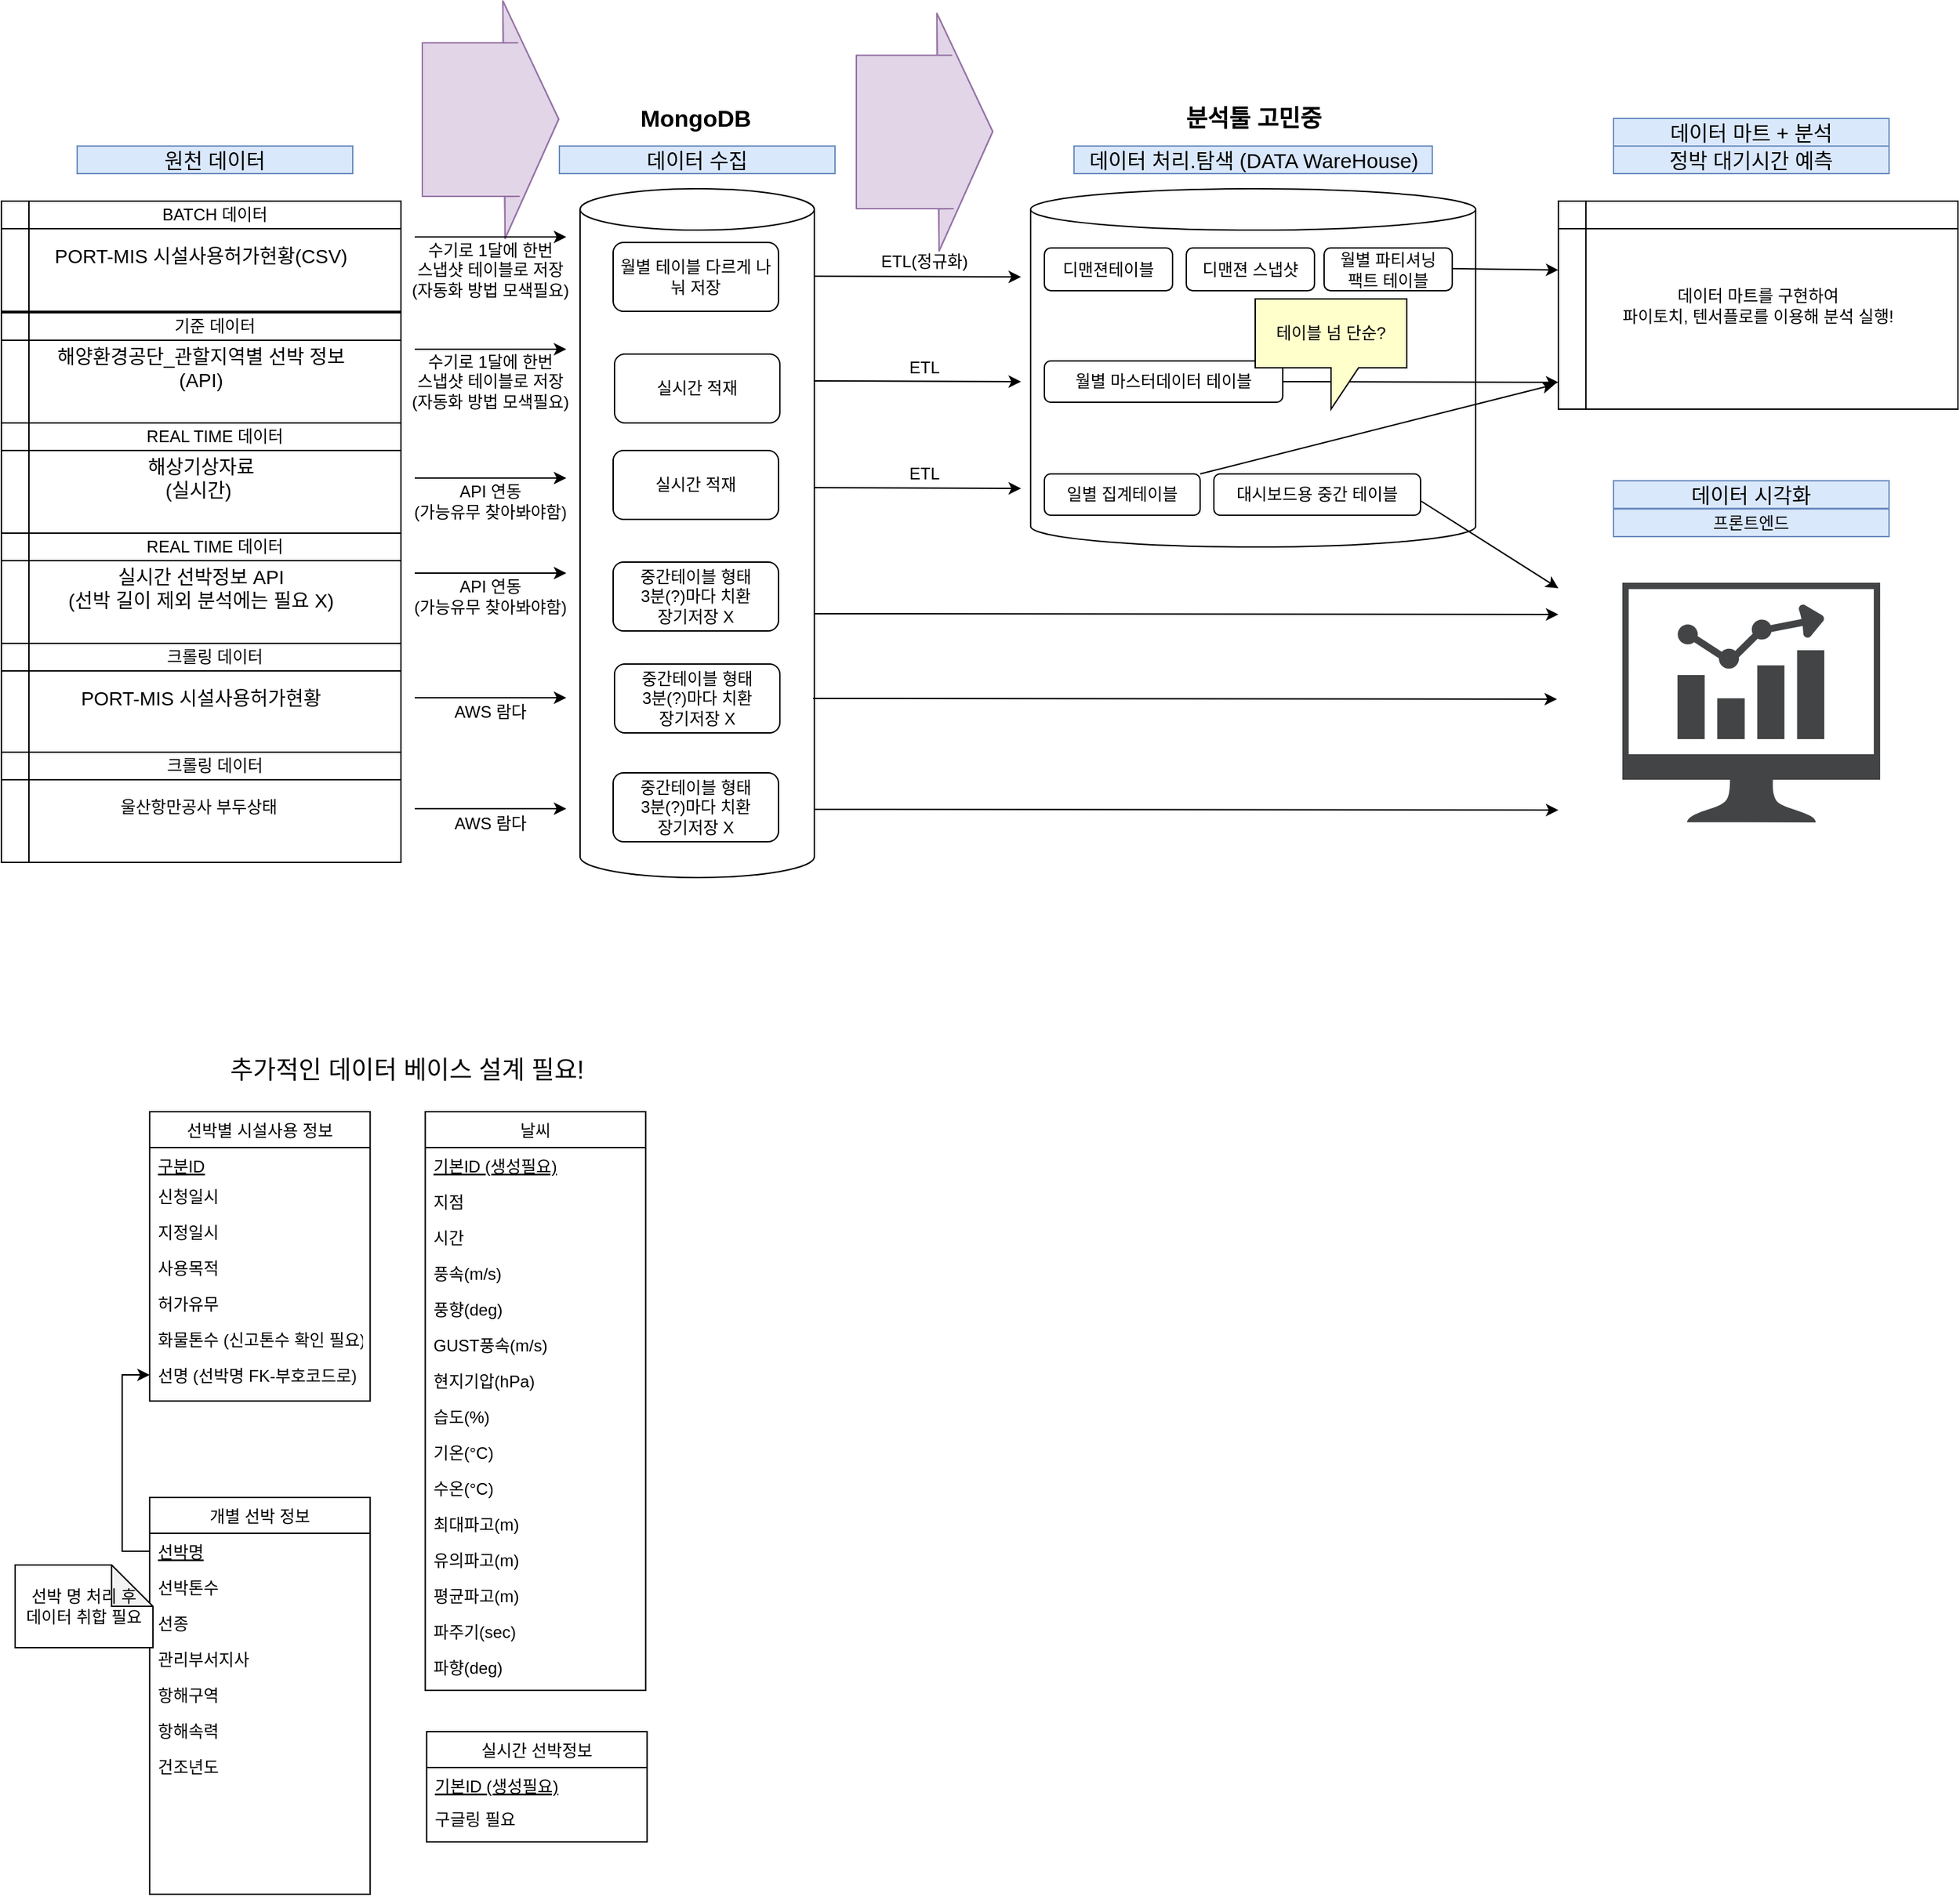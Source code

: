 <mxfile version="14.8.0" type="github">
  <diagram id="C5RBs43oDa-KdzZeNtuy" name="Page-1">
    <mxGraphModel dx="4478" dy="1557" grid="1" gridSize="10" guides="1" tooltips="1" connect="1" arrows="1" fold="1" page="1" pageScale="1" pageWidth="827" pageHeight="1169" math="0" shadow="0">
      <root>
        <mxCell id="WIyWlLk6GJQsqaUBKTNV-0" />
        <mxCell id="WIyWlLk6GJQsqaUBKTNV-1" parent="WIyWlLk6GJQsqaUBKTNV-0" />
        <mxCell id="t_2mB7By7xsIYqREFPDv-0" value="선박별 시설사용 정보" style="swimlane;fontStyle=0;align=center;verticalAlign=top;childLayout=stackLayout;horizontal=1;startSize=26;horizontalStack=0;resizeParent=1;resizeLast=0;collapsible=1;marginBottom=0;rounded=0;shadow=0;strokeWidth=1;" parent="WIyWlLk6GJQsqaUBKTNV-1" vertex="1">
          <mxGeometry x="17.65" y="1600" width="160" height="210" as="geometry">
            <mxRectangle x="230" y="140" width="160" height="26" as="alternateBounds" />
          </mxGeometry>
        </mxCell>
        <mxCell id="t_2mB7By7xsIYqREFPDv-1" value="구분ID" style="text;align=left;verticalAlign=top;spacingLeft=4;spacingRight=4;overflow=hidden;rotatable=0;points=[[0,0.5],[1,0.5]];portConstraint=eastwest;fontStyle=4" parent="t_2mB7By7xsIYqREFPDv-0" vertex="1">
          <mxGeometry y="26" width="160" height="22" as="geometry" />
        </mxCell>
        <mxCell id="t_2mB7By7xsIYqREFPDv-2" value="신청일시" style="text;align=left;verticalAlign=top;spacingLeft=4;spacingRight=4;overflow=hidden;rotatable=0;points=[[0,0.5],[1,0.5]];portConstraint=eastwest;rounded=0;shadow=0;html=0;" parent="t_2mB7By7xsIYqREFPDv-0" vertex="1">
          <mxGeometry y="48" width="160" height="26" as="geometry" />
        </mxCell>
        <mxCell id="t_2mB7By7xsIYqREFPDv-3" value="지정일시" style="text;align=left;verticalAlign=top;spacingLeft=4;spacingRight=4;overflow=hidden;rotatable=0;points=[[0,0.5],[1,0.5]];portConstraint=eastwest;rounded=0;shadow=0;html=0;" parent="t_2mB7By7xsIYqREFPDv-0" vertex="1">
          <mxGeometry y="74" width="160" height="26" as="geometry" />
        </mxCell>
        <mxCell id="t_2mB7By7xsIYqREFPDv-4" value="사용목적" style="text;align=left;verticalAlign=top;spacingLeft=4;spacingRight=4;overflow=hidden;rotatable=0;points=[[0,0.5],[1,0.5]];portConstraint=eastwest;" parent="t_2mB7By7xsIYqREFPDv-0" vertex="1">
          <mxGeometry y="100" width="160" height="26" as="geometry" />
        </mxCell>
        <mxCell id="t_2mB7By7xsIYqREFPDv-5" value="허가유무" style="text;align=left;verticalAlign=top;spacingLeft=4;spacingRight=4;overflow=hidden;rotatable=0;points=[[0,0.5],[1,0.5]];portConstraint=eastwest;" parent="t_2mB7By7xsIYqREFPDv-0" vertex="1">
          <mxGeometry y="126" width="160" height="26" as="geometry" />
        </mxCell>
        <mxCell id="t_2mB7By7xsIYqREFPDv-6" value="화물톤수 (신고톤수 확인 필요)" style="text;align=left;verticalAlign=top;spacingLeft=4;spacingRight=4;overflow=hidden;rotatable=0;points=[[0,0.5],[1,0.5]];portConstraint=eastwest;" parent="t_2mB7By7xsIYqREFPDv-0" vertex="1">
          <mxGeometry y="152" width="160" height="26" as="geometry" />
        </mxCell>
        <mxCell id="t_2mB7By7xsIYqREFPDv-7" value="선명 (선박명 FK-부호코드로)" style="text;align=left;verticalAlign=top;spacingLeft=4;spacingRight=4;overflow=hidden;rotatable=0;points=[[0,0.5],[1,0.5]];portConstraint=eastwest;" parent="t_2mB7By7xsIYqREFPDv-0" vertex="1">
          <mxGeometry y="178" width="160" height="26" as="geometry" />
        </mxCell>
        <mxCell id="t_2mB7By7xsIYqREFPDv-8" value="개별 선박 정보" style="swimlane;fontStyle=0;align=center;verticalAlign=top;childLayout=stackLayout;horizontal=1;startSize=26;horizontalStack=0;resizeParent=1;resizeLast=0;collapsible=1;marginBottom=0;rounded=0;shadow=0;strokeWidth=1;" parent="WIyWlLk6GJQsqaUBKTNV-1" vertex="1">
          <mxGeometry x="17.65" y="1880" width="160" height="288" as="geometry">
            <mxRectangle x="130" y="380" width="160" height="26" as="alternateBounds" />
          </mxGeometry>
        </mxCell>
        <mxCell id="t_2mB7By7xsIYqREFPDv-9" value="선박명" style="text;align=left;verticalAlign=top;spacingLeft=4;spacingRight=4;overflow=hidden;rotatable=0;points=[[0,0.5],[1,0.5]];portConstraint=eastwest;fontStyle=4" parent="t_2mB7By7xsIYqREFPDv-8" vertex="1">
          <mxGeometry y="26" width="160" height="26" as="geometry" />
        </mxCell>
        <mxCell id="t_2mB7By7xsIYqREFPDv-10" value="선박톤수" style="text;align=left;verticalAlign=top;spacingLeft=4;spacingRight=4;overflow=hidden;rotatable=0;points=[[0,0.5],[1,0.5]];portConstraint=eastwest;rounded=0;shadow=0;html=0;" parent="t_2mB7By7xsIYqREFPDv-8" vertex="1">
          <mxGeometry y="52" width="160" height="26" as="geometry" />
        </mxCell>
        <mxCell id="t_2mB7By7xsIYqREFPDv-11" value="선종" style="text;align=left;verticalAlign=top;spacingLeft=4;spacingRight=4;overflow=hidden;rotatable=0;points=[[0,0.5],[1,0.5]];portConstraint=eastwest;fontStyle=0" parent="t_2mB7By7xsIYqREFPDv-8" vertex="1">
          <mxGeometry y="78" width="160" height="26" as="geometry" />
        </mxCell>
        <mxCell id="t_2mB7By7xsIYqREFPDv-12" value="관리부서지사" style="text;align=left;verticalAlign=top;spacingLeft=4;spacingRight=4;overflow=hidden;rotatable=0;points=[[0,0.5],[1,0.5]];portConstraint=eastwest;" parent="t_2mB7By7xsIYqREFPDv-8" vertex="1">
          <mxGeometry y="104" width="160" height="26" as="geometry" />
        </mxCell>
        <mxCell id="t_2mB7By7xsIYqREFPDv-13" value="항해구역" style="text;align=left;verticalAlign=top;spacingLeft=4;spacingRight=4;overflow=hidden;rotatable=0;points=[[0,0.5],[1,0.5]];portConstraint=eastwest;" parent="t_2mB7By7xsIYqREFPDv-8" vertex="1">
          <mxGeometry y="130" width="160" height="26" as="geometry" />
        </mxCell>
        <mxCell id="t_2mB7By7xsIYqREFPDv-14" value="항해속력" style="text;align=left;verticalAlign=top;spacingLeft=4;spacingRight=4;overflow=hidden;rotatable=0;points=[[0,0.5],[1,0.5]];portConstraint=eastwest;" parent="t_2mB7By7xsIYqREFPDv-8" vertex="1">
          <mxGeometry y="156" width="160" height="26" as="geometry" />
        </mxCell>
        <mxCell id="t_2mB7By7xsIYqREFPDv-15" value="건조년도" style="text;align=left;verticalAlign=top;spacingLeft=4;spacingRight=4;overflow=hidden;rotatable=0;points=[[0,0.5],[1,0.5]];portConstraint=eastwest;" parent="t_2mB7By7xsIYqREFPDv-8" vertex="1">
          <mxGeometry y="182" width="160" height="26" as="geometry" />
        </mxCell>
        <mxCell id="t_2mB7By7xsIYqREFPDv-16" value="날씨" style="swimlane;fontStyle=0;align=center;verticalAlign=top;childLayout=stackLayout;horizontal=1;startSize=26;horizontalStack=0;resizeParent=1;resizeLast=0;collapsible=1;marginBottom=0;rounded=0;shadow=0;strokeWidth=1;" parent="WIyWlLk6GJQsqaUBKTNV-1" vertex="1">
          <mxGeometry x="217.65" y="1600" width="160" height="420" as="geometry">
            <mxRectangle x="550" y="140" width="160" height="26" as="alternateBounds" />
          </mxGeometry>
        </mxCell>
        <mxCell id="t_2mB7By7xsIYqREFPDv-17" value="기본ID (생성필요)" style="text;align=left;verticalAlign=top;spacingLeft=4;spacingRight=4;overflow=hidden;rotatable=0;points=[[0,0.5],[1,0.5]];portConstraint=eastwest;fontStyle=4" parent="t_2mB7By7xsIYqREFPDv-16" vertex="1">
          <mxGeometry y="26" width="160" height="26" as="geometry" />
        </mxCell>
        <mxCell id="t_2mB7By7xsIYqREFPDv-18" value="지점" style="text;align=left;verticalAlign=top;spacingLeft=4;spacingRight=4;overflow=hidden;rotatable=0;points=[[0,0.5],[1,0.5]];portConstraint=eastwest;rounded=0;shadow=0;html=0;" parent="t_2mB7By7xsIYqREFPDv-16" vertex="1">
          <mxGeometry y="52" width="160" height="26" as="geometry" />
        </mxCell>
        <mxCell id="t_2mB7By7xsIYqREFPDv-19" value="시간" style="text;align=left;verticalAlign=top;spacingLeft=4;spacingRight=4;overflow=hidden;rotatable=0;points=[[0,0.5],[1,0.5]];portConstraint=eastwest;rounded=0;shadow=0;html=0;" parent="t_2mB7By7xsIYqREFPDv-16" vertex="1">
          <mxGeometry y="78" width="160" height="26" as="geometry" />
        </mxCell>
        <mxCell id="t_2mB7By7xsIYqREFPDv-20" value="풍속(m/s)&#xa;&#xa;" style="text;align=left;verticalAlign=top;spacingLeft=4;spacingRight=4;overflow=hidden;rotatable=0;points=[[0,0.5],[1,0.5]];portConstraint=eastwest;rounded=0;shadow=0;html=0;" parent="t_2mB7By7xsIYqREFPDv-16" vertex="1">
          <mxGeometry y="104" width="160" height="26" as="geometry" />
        </mxCell>
        <mxCell id="t_2mB7By7xsIYqREFPDv-21" value="풍향(deg)" style="text;align=left;verticalAlign=top;spacingLeft=4;spacingRight=4;overflow=hidden;rotatable=0;points=[[0,0.5],[1,0.5]];portConstraint=eastwest;rounded=0;shadow=0;html=0;" parent="t_2mB7By7xsIYqREFPDv-16" vertex="1">
          <mxGeometry y="130" width="160" height="26" as="geometry" />
        </mxCell>
        <mxCell id="t_2mB7By7xsIYqREFPDv-22" value="GUST풍속(m/s)" style="text;align=left;verticalAlign=top;spacingLeft=4;spacingRight=4;overflow=hidden;rotatable=0;points=[[0,0.5],[1,0.5]];portConstraint=eastwest;rounded=0;shadow=0;html=0;" parent="t_2mB7By7xsIYqREFPDv-16" vertex="1">
          <mxGeometry y="156" width="160" height="26" as="geometry" />
        </mxCell>
        <mxCell id="t_2mB7By7xsIYqREFPDv-23" value="현지기압(hPa)" style="text;align=left;verticalAlign=top;spacingLeft=4;spacingRight=4;overflow=hidden;rotatable=0;points=[[0,0.5],[1,0.5]];portConstraint=eastwest;rounded=0;shadow=0;html=0;" parent="t_2mB7By7xsIYqREFPDv-16" vertex="1">
          <mxGeometry y="182" width="160" height="26" as="geometry" />
        </mxCell>
        <mxCell id="t_2mB7By7xsIYqREFPDv-24" value="습도(%)" style="text;align=left;verticalAlign=top;spacingLeft=4;spacingRight=4;overflow=hidden;rotatable=0;points=[[0,0.5],[1,0.5]];portConstraint=eastwest;rounded=0;shadow=0;html=0;" parent="t_2mB7By7xsIYqREFPDv-16" vertex="1">
          <mxGeometry y="208" width="160" height="26" as="geometry" />
        </mxCell>
        <mxCell id="t_2mB7By7xsIYqREFPDv-25" value="기온(°C)" style="text;align=left;verticalAlign=top;spacingLeft=4;spacingRight=4;overflow=hidden;rotatable=0;points=[[0,0.5],[1,0.5]];portConstraint=eastwest;rounded=0;shadow=0;html=0;" parent="t_2mB7By7xsIYqREFPDv-16" vertex="1">
          <mxGeometry y="234" width="160" height="26" as="geometry" />
        </mxCell>
        <mxCell id="t_2mB7By7xsIYqREFPDv-26" value="수온(°C)" style="text;align=left;verticalAlign=top;spacingLeft=4;spacingRight=4;overflow=hidden;rotatable=0;points=[[0,0.5],[1,0.5]];portConstraint=eastwest;rounded=0;shadow=0;html=0;" parent="t_2mB7By7xsIYqREFPDv-16" vertex="1">
          <mxGeometry y="260" width="160" height="26" as="geometry" />
        </mxCell>
        <mxCell id="t_2mB7By7xsIYqREFPDv-27" value="최대파고(m)" style="text;align=left;verticalAlign=top;spacingLeft=4;spacingRight=4;overflow=hidden;rotatable=0;points=[[0,0.5],[1,0.5]];portConstraint=eastwest;rounded=0;shadow=0;html=0;" parent="t_2mB7By7xsIYqREFPDv-16" vertex="1">
          <mxGeometry y="286" width="160" height="26" as="geometry" />
        </mxCell>
        <mxCell id="t_2mB7By7xsIYqREFPDv-28" value="유의파고(m)&#xa;&#xa;" style="text;align=left;verticalAlign=top;spacingLeft=4;spacingRight=4;overflow=hidden;rotatable=0;points=[[0,0.5],[1,0.5]];portConstraint=eastwest;rounded=0;shadow=0;html=0;" parent="t_2mB7By7xsIYqREFPDv-16" vertex="1">
          <mxGeometry y="312" width="160" height="26" as="geometry" />
        </mxCell>
        <mxCell id="t_2mB7By7xsIYqREFPDv-29" value="평균파고(m)" style="text;align=left;verticalAlign=top;spacingLeft=4;spacingRight=4;overflow=hidden;rotatable=0;points=[[0,0.5],[1,0.5]];portConstraint=eastwest;rounded=0;shadow=0;html=0;" parent="t_2mB7By7xsIYqREFPDv-16" vertex="1">
          <mxGeometry y="338" width="160" height="26" as="geometry" />
        </mxCell>
        <mxCell id="t_2mB7By7xsIYqREFPDv-30" value="파주기(sec)" style="text;align=left;verticalAlign=top;spacingLeft=4;spacingRight=4;overflow=hidden;rotatable=0;points=[[0,0.5],[1,0.5]];portConstraint=eastwest;rounded=0;shadow=0;html=0;" parent="t_2mB7By7xsIYqREFPDv-16" vertex="1">
          <mxGeometry y="364" width="160" height="26" as="geometry" />
        </mxCell>
        <mxCell id="t_2mB7By7xsIYqREFPDv-31" value="파향(deg)&#xa;" style="text;align=left;verticalAlign=top;spacingLeft=4;spacingRight=4;overflow=hidden;rotatable=0;points=[[0,0.5],[1,0.5]];portConstraint=eastwest;rounded=0;shadow=0;html=0;" parent="t_2mB7By7xsIYqREFPDv-16" vertex="1">
          <mxGeometry y="390" width="160" height="26" as="geometry" />
        </mxCell>
        <mxCell id="t_2mB7By7xsIYqREFPDv-32" value="&lt;font style=&quot;font-size: 15px&quot;&gt;데이터 처리.탐색 (DATA WareHouse)&lt;br&gt;&lt;/font&gt;" style="text;html=1;strokeColor=#6c8ebf;fillColor=#dae8fc;align=center;verticalAlign=middle;whiteSpace=wrap;rounded=0;" parent="WIyWlLk6GJQsqaUBKTNV-1" vertex="1">
          <mxGeometry x="688.5" y="899" width="260" height="20" as="geometry" />
        </mxCell>
        <mxCell id="t_2mB7By7xsIYqREFPDv-33" value="선박 명 처리 후 &lt;br&gt;데이터 취합 필요" style="shape=note;whiteSpace=wrap;html=1;backgroundOutline=1;darkOpacity=0.05;" parent="WIyWlLk6GJQsqaUBKTNV-1" vertex="1">
          <mxGeometry x="-80" y="1929" width="100" height="60" as="geometry" />
        </mxCell>
        <mxCell id="t_2mB7By7xsIYqREFPDv-34" style="edgeStyle=orthogonalEdgeStyle;rounded=0;orthogonalLoop=1;jettySize=auto;html=1;exitX=0;exitY=0.5;exitDx=0;exitDy=0;entryX=0;entryY=0.5;entryDx=0;entryDy=0;" parent="WIyWlLk6GJQsqaUBKTNV-1" source="t_2mB7By7xsIYqREFPDv-9" target="t_2mB7By7xsIYqREFPDv-7" edge="1">
          <mxGeometry relative="1" as="geometry" />
        </mxCell>
        <mxCell id="t_2mB7By7xsIYqREFPDv-35" value="&lt;font style=&quot;font-size: 14px&quot;&gt;PORT-MIS 시설사용허가현황(CSV)&lt;br&gt;&lt;/font&gt;" style="shape=internalStorage;whiteSpace=wrap;html=1;backgroundOutline=1;" parent="WIyWlLk6GJQsqaUBKTNV-1" vertex="1">
          <mxGeometry x="-90" y="939" width="290" height="80" as="geometry" />
        </mxCell>
        <mxCell id="t_2mB7By7xsIYqREFPDv-36" value="&lt;span style=&quot;font-size: 14px&quot;&gt;해양환경공단_관할지역별 선박 정보&lt;/span&gt;&lt;br style=&quot;font-size: 14px&quot;&gt;&lt;span style=&quot;font-size: 14px&quot;&gt;(API)&lt;/span&gt;" style="shape=internalStorage;whiteSpace=wrap;html=1;backgroundOutline=1;" parent="WIyWlLk6GJQsqaUBKTNV-1" vertex="1">
          <mxGeometry x="-90" y="1020" width="290" height="80" as="geometry" />
        </mxCell>
        <mxCell id="t_2mB7By7xsIYqREFPDv-37" value="&lt;font style=&quot;font-size: 14px&quot;&gt;해상기상자료&lt;br&gt;(실시간)&amp;nbsp;&lt;br&gt;&lt;/font&gt;" style="shape=internalStorage;whiteSpace=wrap;html=1;backgroundOutline=1;" parent="WIyWlLk6GJQsqaUBKTNV-1" vertex="1">
          <mxGeometry x="-90" y="1100" width="290" height="80" as="geometry" />
        </mxCell>
        <mxCell id="t_2mB7By7xsIYqREFPDv-38" value="&lt;font style=&quot;font-size: 14px&quot;&gt;실시간 선박정보 API&lt;br&gt;(선박 길이 제외 분석에는 필요 X)&lt;br&gt;&lt;/font&gt;" style="shape=internalStorage;whiteSpace=wrap;html=1;backgroundOutline=1;" parent="WIyWlLk6GJQsqaUBKTNV-1" vertex="1">
          <mxGeometry x="-90" y="1180" width="290" height="80" as="geometry" />
        </mxCell>
        <mxCell id="t_2mB7By7xsIYqREFPDv-40" value="&lt;font style=&quot;font-size: 15px&quot;&gt;원천 데이터&lt;br&gt;&lt;/font&gt;" style="text;html=1;strokeColor=#6c8ebf;fillColor=#dae8fc;align=center;verticalAlign=middle;whiteSpace=wrap;rounded=0;" parent="WIyWlLk6GJQsqaUBKTNV-1" vertex="1">
          <mxGeometry x="-35.0" y="899" width="200" height="20" as="geometry" />
        </mxCell>
        <mxCell id="t_2mB7By7xsIYqREFPDv-44" value="데이터 마트를 구현하여&lt;br&gt;파이토치, 텐서플로를 이용해 분석 실행!" style="shape=internalStorage;whiteSpace=wrap;html=1;backgroundOutline=1;" parent="WIyWlLk6GJQsqaUBKTNV-1" vertex="1">
          <mxGeometry x="1040" y="939" width="290" height="151" as="geometry" />
        </mxCell>
        <mxCell id="t_2mB7By7xsIYqREFPDv-45" value="&lt;font style=&quot;font-size: 15px&quot;&gt;데이터 수집&lt;br&gt;&lt;/font&gt;" style="text;html=1;strokeColor=#6c8ebf;fillColor=#dae8fc;align=center;verticalAlign=middle;whiteSpace=wrap;rounded=0;" parent="WIyWlLk6GJQsqaUBKTNV-1" vertex="1">
          <mxGeometry x="315.0" y="899" width="200" height="20" as="geometry" />
        </mxCell>
        <mxCell id="t_2mB7By7xsIYqREFPDv-46" value="&lt;font style=&quot;font-size: 15px&quot;&gt;데이터 마트 + 분석&lt;br&gt;&lt;/font&gt;" style="text;html=1;strokeColor=#6c8ebf;fillColor=#dae8fc;align=center;verticalAlign=middle;whiteSpace=wrap;rounded=0;" parent="WIyWlLk6GJQsqaUBKTNV-1" vertex="1">
          <mxGeometry x="1080" y="879" width="200" height="20" as="geometry" />
        </mxCell>
        <mxCell id="t_2mB7By7xsIYqREFPDv-51" value="BATCH 데이터" style="text;html=1;strokeColor=none;fillColor=none;align=center;verticalAlign=middle;whiteSpace=wrap;rounded=0;" parent="WIyWlLk6GJQsqaUBKTNV-1" vertex="1">
          <mxGeometry x="-70" y="939" width="270" height="20" as="geometry" />
        </mxCell>
        <mxCell id="t_2mB7By7xsIYqREFPDv-52" value="REAL TIME 데이터" style="text;html=1;strokeColor=none;fillColor=none;align=center;verticalAlign=middle;whiteSpace=wrap;rounded=0;" parent="WIyWlLk6GJQsqaUBKTNV-1" vertex="1">
          <mxGeometry x="-70" y="1100" width="270" height="20" as="geometry" />
        </mxCell>
        <mxCell id="t_2mB7By7xsIYqREFPDv-53" value="기준 데이터" style="text;html=1;strokeColor=none;fillColor=none;align=center;verticalAlign=middle;whiteSpace=wrap;rounded=0;" parent="WIyWlLk6GJQsqaUBKTNV-1" vertex="1">
          <mxGeometry x="-70" y="1020" width="270" height="20" as="geometry" />
        </mxCell>
        <mxCell id="t_2mB7By7xsIYqREFPDv-54" value="REAL TIME 데이터" style="text;html=1;strokeColor=none;fillColor=none;align=center;verticalAlign=middle;whiteSpace=wrap;rounded=0;" parent="WIyWlLk6GJQsqaUBKTNV-1" vertex="1">
          <mxGeometry x="-70" y="1180" width="270" height="20" as="geometry" />
        </mxCell>
        <mxCell id="t_2mB7By7xsIYqREFPDv-57" value="프론트엔드" style="text;html=1;strokeColor=#6c8ebf;fillColor=#dae8fc;align=center;verticalAlign=middle;whiteSpace=wrap;rounded=0;" parent="WIyWlLk6GJQsqaUBKTNV-1" vertex="1">
          <mxGeometry x="1080" y="1162.5" width="200" height="20" as="geometry" />
        </mxCell>
        <mxCell id="t_2mB7By7xsIYqREFPDv-58" value="&lt;font style=&quot;font-size: 15px&quot;&gt;정박 대기시간 예측&lt;br&gt;&lt;/font&gt;" style="text;html=1;strokeColor=#6c8ebf;fillColor=#dae8fc;align=center;verticalAlign=middle;whiteSpace=wrap;rounded=0;" parent="WIyWlLk6GJQsqaUBKTNV-1" vertex="1">
          <mxGeometry x="1080" y="899" width="200" height="20" as="geometry" />
        </mxCell>
        <mxCell id="t_2mB7By7xsIYqREFPDv-61" value="실시간 선박정보" style="swimlane;fontStyle=0;align=center;verticalAlign=top;childLayout=stackLayout;horizontal=1;startSize=26;horizontalStack=0;resizeParent=1;resizeLast=0;collapsible=1;marginBottom=0;rounded=0;shadow=0;strokeWidth=1;" parent="WIyWlLk6GJQsqaUBKTNV-1" vertex="1">
          <mxGeometry x="218.65" y="2050" width="160" height="80" as="geometry">
            <mxRectangle x="550" y="140" width="160" height="26" as="alternateBounds" />
          </mxGeometry>
        </mxCell>
        <mxCell id="t_2mB7By7xsIYqREFPDv-62" value="기본ID (생성필요)" style="text;align=left;verticalAlign=top;spacingLeft=4;spacingRight=4;overflow=hidden;rotatable=0;points=[[0,0.5],[1,0.5]];portConstraint=eastwest;fontStyle=4" parent="t_2mB7By7xsIYqREFPDv-61" vertex="1">
          <mxGeometry y="26" width="160" height="24" as="geometry" />
        </mxCell>
        <mxCell id="t_2mB7By7xsIYqREFPDv-63" value="구글링 필요" style="text;align=left;verticalAlign=top;spacingLeft=4;spacingRight=4;overflow=hidden;rotatable=0;points=[[0,0.5],[1,0.5]];portConstraint=eastwest;rounded=0;shadow=0;html=0;" parent="t_2mB7By7xsIYqREFPDv-61" vertex="1">
          <mxGeometry y="50" width="160" height="26" as="geometry" />
        </mxCell>
        <mxCell id="t_2mB7By7xsIYqREFPDv-64" value="&lt;font style=&quot;font-size: 15px&quot;&gt;데이터 시각화&lt;br&gt;&lt;/font&gt;" style="text;html=1;strokeColor=#6c8ebf;fillColor=#dae8fc;align=center;verticalAlign=middle;whiteSpace=wrap;rounded=0;" parent="WIyWlLk6GJQsqaUBKTNV-1" vertex="1">
          <mxGeometry x="1080" y="1142" width="200" height="20" as="geometry" />
        </mxCell>
        <mxCell id="t_2mB7By7xsIYqREFPDv-66" value="" style="shape=flexArrow;endArrow=classic;html=1;endWidth=60.208;endSize=12.914;width=111.429;fillColor=#e1d5e7;strokeColor=#9673a6;" parent="WIyWlLk6GJQsqaUBKTNV-1" edge="1">
          <mxGeometry width="50" height="50" relative="1" as="geometry">
            <mxPoint x="215" y="879.79" as="sourcePoint" />
            <mxPoint x="315" y="879.5" as="targetPoint" />
            <Array as="points">
              <mxPoint x="285.0" y="879.79" />
            </Array>
          </mxGeometry>
        </mxCell>
        <mxCell id="t_2mB7By7xsIYqREFPDv-67" value="&lt;span style=&quot;font-size: 17px&quot;&gt;&lt;b&gt;MongoDB&lt;/b&gt;&lt;/span&gt;" style="text;html=1;strokeColor=none;fillColor=none;align=center;verticalAlign=middle;whiteSpace=wrap;rounded=0;" parent="WIyWlLk6GJQsqaUBKTNV-1" vertex="1">
          <mxGeometry x="379" y="870" width="70" height="20" as="geometry" />
        </mxCell>
        <mxCell id="t_2mB7By7xsIYqREFPDv-68" value="" style="endArrow=classic;html=1;" parent="WIyWlLk6GJQsqaUBKTNV-1" edge="1">
          <mxGeometry width="50" height="50" relative="1" as="geometry">
            <mxPoint x="210" y="1299.5" as="sourcePoint" />
            <mxPoint x="320" y="1299.5" as="targetPoint" />
            <Array as="points" />
          </mxGeometry>
        </mxCell>
        <mxCell id="t_2mB7By7xsIYqREFPDv-69" value="" style="endArrow=classic;html=1;" parent="WIyWlLk6GJQsqaUBKTNV-1" edge="1">
          <mxGeometry width="50" height="50" relative="1" as="geometry">
            <mxPoint x="210" y="1209" as="sourcePoint" />
            <mxPoint x="320" y="1209" as="targetPoint" />
            <Array as="points" />
          </mxGeometry>
        </mxCell>
        <mxCell id="t_2mB7By7xsIYqREFPDv-76" value="" style="shape=cylinder3;whiteSpace=wrap;html=1;boundedLbl=1;backgroundOutline=1;size=15;" parent="WIyWlLk6GJQsqaUBKTNV-1" vertex="1">
          <mxGeometry x="330" y="930" width="170" height="500" as="geometry" />
        </mxCell>
        <mxCell id="9d6B_3v-P2YyEFDyoQOe-0" value="&lt;font style=&quot;font-size: 14px&quot;&gt;PORT-MIS 시설사용허가현황&lt;br&gt;&lt;/font&gt;" style="shape=internalStorage;whiteSpace=wrap;html=1;backgroundOutline=1;" vertex="1" parent="WIyWlLk6GJQsqaUBKTNV-1">
          <mxGeometry x="-90" y="1260" width="290" height="80" as="geometry" />
        </mxCell>
        <mxCell id="9d6B_3v-P2YyEFDyoQOe-1" value="크롤링 데이터" style="text;html=1;strokeColor=none;fillColor=none;align=center;verticalAlign=middle;whiteSpace=wrap;rounded=0;" vertex="1" parent="WIyWlLk6GJQsqaUBKTNV-1">
          <mxGeometry x="-70" y="1260" width="270" height="20" as="geometry" />
        </mxCell>
        <mxCell id="9d6B_3v-P2YyEFDyoQOe-3" value="AWS 람다" style="text;html=1;strokeColor=none;fillColor=none;align=center;verticalAlign=middle;whiteSpace=wrap;rounded=0;" vertex="1" parent="WIyWlLk6GJQsqaUBKTNV-1">
          <mxGeometry x="200" y="1300" width="130" height="20" as="geometry" />
        </mxCell>
        <mxCell id="9d6B_3v-P2YyEFDyoQOe-4" value="API 연동&lt;br&gt;(가능유무 찾아봐야함)" style="text;html=1;strokeColor=none;fillColor=none;align=center;verticalAlign=middle;whiteSpace=wrap;rounded=0;" vertex="1" parent="WIyWlLk6GJQsqaUBKTNV-1">
          <mxGeometry x="200" y="1216" width="130" height="20" as="geometry" />
        </mxCell>
        <mxCell id="9d6B_3v-P2YyEFDyoQOe-6" value="" style="endArrow=classic;html=1;" edge="1" parent="WIyWlLk6GJQsqaUBKTNV-1">
          <mxGeometry width="50" height="50" relative="1" as="geometry">
            <mxPoint x="210" y="1140" as="sourcePoint" />
            <mxPoint x="320" y="1140" as="targetPoint" />
            <Array as="points" />
          </mxGeometry>
        </mxCell>
        <mxCell id="9d6B_3v-P2YyEFDyoQOe-7" value="API 연동&lt;br&gt;(가능유무 찾아봐야함)" style="text;html=1;strokeColor=none;fillColor=none;align=center;verticalAlign=middle;whiteSpace=wrap;rounded=0;" vertex="1" parent="WIyWlLk6GJQsqaUBKTNV-1">
          <mxGeometry x="200" y="1147" width="130" height="20" as="geometry" />
        </mxCell>
        <mxCell id="9d6B_3v-P2YyEFDyoQOe-10" value="" style="endArrow=classic;html=1;" edge="1" parent="WIyWlLk6GJQsqaUBKTNV-1">
          <mxGeometry width="50" height="50" relative="1" as="geometry">
            <mxPoint x="210" y="1046.5" as="sourcePoint" />
            <mxPoint x="320" y="1046.5" as="targetPoint" />
            <Array as="points" />
          </mxGeometry>
        </mxCell>
        <mxCell id="9d6B_3v-P2YyEFDyoQOe-11" value="수기로 1달에 한번&lt;br&gt;스냅샷 테이블로 저장&lt;br&gt;(자동화 방법 모색필요)" style="text;html=1;strokeColor=none;fillColor=none;align=center;verticalAlign=middle;whiteSpace=wrap;rounded=0;" vertex="1" parent="WIyWlLk6GJQsqaUBKTNV-1">
          <mxGeometry x="200" y="1060" width="130" height="20" as="geometry" />
        </mxCell>
        <mxCell id="9d6B_3v-P2YyEFDyoQOe-13" value="" style="endArrow=classic;html=1;" edge="1" parent="WIyWlLk6GJQsqaUBKTNV-1">
          <mxGeometry width="50" height="50" relative="1" as="geometry">
            <mxPoint x="210" y="965" as="sourcePoint" />
            <mxPoint x="320" y="965" as="targetPoint" />
            <Array as="points" />
          </mxGeometry>
        </mxCell>
        <mxCell id="9d6B_3v-P2YyEFDyoQOe-14" value="수기로 1달에 한번&lt;br&gt;스냅샷 테이블로 저장&lt;br&gt;(자동화 방법 모색필요)" style="text;html=1;strokeColor=none;fillColor=none;align=center;verticalAlign=middle;whiteSpace=wrap;rounded=0;" vertex="1" parent="WIyWlLk6GJQsqaUBKTNV-1">
          <mxGeometry x="200" y="978.5" width="130" height="20" as="geometry" />
        </mxCell>
        <mxCell id="9d6B_3v-P2YyEFDyoQOe-16" value="중간테이블 형태&lt;br&gt;3분(?)마다 치환&lt;br&gt;장기저장 X" style="rounded=1;whiteSpace=wrap;html=1;" vertex="1" parent="WIyWlLk6GJQsqaUBKTNV-1">
          <mxGeometry x="355" y="1275" width="120" height="50" as="geometry" />
        </mxCell>
        <mxCell id="9d6B_3v-P2YyEFDyoQOe-18" value="중간테이블 형태&lt;br&gt;3분(?)마다 치환&lt;br&gt;장기저장 X" style="rounded=1;whiteSpace=wrap;html=1;" vertex="1" parent="WIyWlLk6GJQsqaUBKTNV-1">
          <mxGeometry x="354" y="1201" width="120" height="50" as="geometry" />
        </mxCell>
        <mxCell id="9d6B_3v-P2YyEFDyoQOe-19" value="울산항만공사 부두상태&amp;nbsp;" style="shape=internalStorage;whiteSpace=wrap;html=1;backgroundOutline=1;" vertex="1" parent="WIyWlLk6GJQsqaUBKTNV-1">
          <mxGeometry x="-90" y="1339" width="290" height="80" as="geometry" />
        </mxCell>
        <mxCell id="9d6B_3v-P2YyEFDyoQOe-20" value="크롤링 데이터" style="text;html=1;strokeColor=none;fillColor=none;align=center;verticalAlign=middle;whiteSpace=wrap;rounded=0;" vertex="1" parent="WIyWlLk6GJQsqaUBKTNV-1">
          <mxGeometry x="-70" y="1339" width="270" height="20" as="geometry" />
        </mxCell>
        <mxCell id="9d6B_3v-P2YyEFDyoQOe-21" value="" style="endArrow=classic;html=1;" edge="1" parent="WIyWlLk6GJQsqaUBKTNV-1">
          <mxGeometry width="50" height="50" relative="1" as="geometry">
            <mxPoint x="210" y="1380" as="sourcePoint" />
            <mxPoint x="320" y="1380" as="targetPoint" />
            <Array as="points" />
          </mxGeometry>
        </mxCell>
        <mxCell id="9d6B_3v-P2YyEFDyoQOe-22" value="AWS 람다" style="text;html=1;strokeColor=none;fillColor=none;align=center;verticalAlign=middle;whiteSpace=wrap;rounded=0;" vertex="1" parent="WIyWlLk6GJQsqaUBKTNV-1">
          <mxGeometry x="200" y="1380.5" width="130" height="20" as="geometry" />
        </mxCell>
        <mxCell id="9d6B_3v-P2YyEFDyoQOe-23" value="중간테이블 형태&lt;br&gt;3분(?)마다 치환&lt;br&gt;장기저장 X" style="rounded=1;whiteSpace=wrap;html=1;" vertex="1" parent="WIyWlLk6GJQsqaUBKTNV-1">
          <mxGeometry x="354" y="1354" width="120" height="50" as="geometry" />
        </mxCell>
        <mxCell id="9d6B_3v-P2YyEFDyoQOe-24" value="실시간 적재" style="rounded=1;whiteSpace=wrap;html=1;" vertex="1" parent="WIyWlLk6GJQsqaUBKTNV-1">
          <mxGeometry x="354" y="1120" width="120" height="50" as="geometry" />
        </mxCell>
        <mxCell id="9d6B_3v-P2YyEFDyoQOe-25" value="실시간 적재" style="rounded=1;whiteSpace=wrap;html=1;" vertex="1" parent="WIyWlLk6GJQsqaUBKTNV-1">
          <mxGeometry x="355" y="1050" width="120" height="50" as="geometry" />
        </mxCell>
        <mxCell id="9d6B_3v-P2YyEFDyoQOe-26" value="월별 테이블 다르게 나눠 저장" style="rounded=1;whiteSpace=wrap;html=1;" vertex="1" parent="WIyWlLk6GJQsqaUBKTNV-1">
          <mxGeometry x="354" y="969" width="120" height="50" as="geometry" />
        </mxCell>
        <mxCell id="9d6B_3v-P2YyEFDyoQOe-27" value="" style="shape=flexArrow;endArrow=classic;html=1;endWidth=60.208;endSize=12.914;width=111.429;fillColor=#e1d5e7;strokeColor=#9673a6;" edge="1" parent="WIyWlLk6GJQsqaUBKTNV-1">
          <mxGeometry width="50" height="50" relative="1" as="geometry">
            <mxPoint x="530" y="888.79" as="sourcePoint" />
            <mxPoint x="630" y="888.5" as="targetPoint" />
            <Array as="points">
              <mxPoint x="600.0" y="888.79" />
            </Array>
          </mxGeometry>
        </mxCell>
        <mxCell id="9d6B_3v-P2YyEFDyoQOe-28" value="" style="shape=cylinder3;whiteSpace=wrap;html=1;boundedLbl=1;backgroundOutline=1;size=15;" vertex="1" parent="WIyWlLk6GJQsqaUBKTNV-1">
          <mxGeometry x="657" y="930" width="323" height="260" as="geometry" />
        </mxCell>
        <mxCell id="9d6B_3v-P2YyEFDyoQOe-30" value="&lt;span style=&quot;font-size: 17px&quot;&gt;&lt;b&gt;분석툴 고민중&lt;/b&gt;&lt;/span&gt;" style="text;html=1;strokeColor=none;fillColor=none;align=center;verticalAlign=middle;whiteSpace=wrap;rounded=0;" vertex="1" parent="WIyWlLk6GJQsqaUBKTNV-1">
          <mxGeometry x="738.5" y="870" width="160" height="20" as="geometry" />
        </mxCell>
        <mxCell id="9d6B_3v-P2YyEFDyoQOe-32" value="월별 파티셔닝 &lt;br&gt;팩트 테이블" style="rounded=1;whiteSpace=wrap;html=1;" vertex="1" parent="WIyWlLk6GJQsqaUBKTNV-1">
          <mxGeometry x="870" y="973" width="93" height="31" as="geometry" />
        </mxCell>
        <mxCell id="9d6B_3v-P2YyEFDyoQOe-33" value="월별 마스터데이터 테이블" style="rounded=1;whiteSpace=wrap;html=1;" vertex="1" parent="WIyWlLk6GJQsqaUBKTNV-1">
          <mxGeometry x="667" y="1055" width="173" height="30" as="geometry" />
        </mxCell>
        <mxCell id="9d6B_3v-P2YyEFDyoQOe-34" value="디맨젼테이블" style="rounded=1;whiteSpace=wrap;html=1;" vertex="1" parent="WIyWlLk6GJQsqaUBKTNV-1">
          <mxGeometry x="667" y="973" width="93" height="31" as="geometry" />
        </mxCell>
        <mxCell id="9d6B_3v-P2YyEFDyoQOe-35" value="디맨젼 스냅샷" style="rounded=1;whiteSpace=wrap;html=1;" vertex="1" parent="WIyWlLk6GJQsqaUBKTNV-1">
          <mxGeometry x="770" y="973" width="93" height="31" as="geometry" />
        </mxCell>
        <mxCell id="9d6B_3v-P2YyEFDyoQOe-37" value="일별 집계테이블" style="rounded=1;whiteSpace=wrap;html=1;" vertex="1" parent="WIyWlLk6GJQsqaUBKTNV-1">
          <mxGeometry x="667" y="1137" width="113" height="30" as="geometry" />
        </mxCell>
        <mxCell id="9d6B_3v-P2YyEFDyoQOe-38" value="" style="endArrow=classic;html=1;" edge="1" parent="WIyWlLk6GJQsqaUBKTNV-1">
          <mxGeometry width="50" height="50" relative="1" as="geometry">
            <mxPoint x="500" y="993.5" as="sourcePoint" />
            <mxPoint x="650" y="994" as="targetPoint" />
            <Array as="points" />
          </mxGeometry>
        </mxCell>
        <mxCell id="9d6B_3v-P2YyEFDyoQOe-39" value="" style="endArrow=classic;html=1;" edge="1" parent="WIyWlLk6GJQsqaUBKTNV-1">
          <mxGeometry width="50" height="50" relative="1" as="geometry">
            <mxPoint x="500" y="1069.5" as="sourcePoint" />
            <mxPoint x="650" y="1070" as="targetPoint" />
            <Array as="points" />
          </mxGeometry>
        </mxCell>
        <mxCell id="9d6B_3v-P2YyEFDyoQOe-40" value="" style="endArrow=classic;html=1;" edge="1" parent="WIyWlLk6GJQsqaUBKTNV-1">
          <mxGeometry width="50" height="50" relative="1" as="geometry">
            <mxPoint x="500" y="1147" as="sourcePoint" />
            <mxPoint x="650" y="1147.5" as="targetPoint" />
            <Array as="points" />
          </mxGeometry>
        </mxCell>
        <mxCell id="9d6B_3v-P2YyEFDyoQOe-42" value="대시보드용 중간 테이블" style="rounded=1;whiteSpace=wrap;html=1;" vertex="1" parent="WIyWlLk6GJQsqaUBKTNV-1">
          <mxGeometry x="790" y="1137" width="150" height="30" as="geometry" />
        </mxCell>
        <mxCell id="9d6B_3v-P2YyEFDyoQOe-43" value="" style="endArrow=classic;html=1;" edge="1" parent="WIyWlLk6GJQsqaUBKTNV-1">
          <mxGeometry width="50" height="50" relative="1" as="geometry">
            <mxPoint x="500" y="1238.5" as="sourcePoint" />
            <mxPoint x="1040" y="1239" as="targetPoint" />
            <Array as="points" />
          </mxGeometry>
        </mxCell>
        <mxCell id="9d6B_3v-P2YyEFDyoQOe-44" value="" style="endArrow=classic;html=1;" edge="1" parent="WIyWlLk6GJQsqaUBKTNV-1">
          <mxGeometry width="50" height="50" relative="1" as="geometry">
            <mxPoint x="499" y="1300" as="sourcePoint" />
            <mxPoint x="1039" y="1300.5" as="targetPoint" />
            <Array as="points" />
          </mxGeometry>
        </mxCell>
        <mxCell id="9d6B_3v-P2YyEFDyoQOe-45" value="" style="endArrow=classic;html=1;" edge="1" parent="WIyWlLk6GJQsqaUBKTNV-1">
          <mxGeometry width="50" height="50" relative="1" as="geometry">
            <mxPoint x="500" y="1380.5" as="sourcePoint" />
            <mxPoint x="1040" y="1381" as="targetPoint" />
            <Array as="points" />
          </mxGeometry>
        </mxCell>
        <mxCell id="9d6B_3v-P2YyEFDyoQOe-47" value="" style="pointerEvents=1;shadow=0;dashed=0;html=1;strokeColor=none;fillColor=#434445;aspect=fixed;labelPosition=center;verticalLabelPosition=bottom;verticalAlign=top;align=center;outlineConnect=0;shape=mxgraph.vvd.nsx_dashboard;" vertex="1" parent="WIyWlLk6GJQsqaUBKTNV-1">
          <mxGeometry x="1086.45" y="1216" width="187.1" height="174" as="geometry" />
        </mxCell>
        <mxCell id="9d6B_3v-P2YyEFDyoQOe-48" value="" style="endArrow=classic;html=1;" edge="1" parent="WIyWlLk6GJQsqaUBKTNV-1">
          <mxGeometry width="50" height="50" relative="1" as="geometry">
            <mxPoint x="940" y="1156.5" as="sourcePoint" />
            <mxPoint x="1040" y="1220" as="targetPoint" />
            <Array as="points" />
          </mxGeometry>
        </mxCell>
        <mxCell id="9d6B_3v-P2YyEFDyoQOe-49" value="" style="endArrow=classic;html=1;" edge="1" parent="WIyWlLk6GJQsqaUBKTNV-1">
          <mxGeometry width="50" height="50" relative="1" as="geometry">
            <mxPoint x="963" y="988" as="sourcePoint" />
            <mxPoint x="1040" y="989" as="targetPoint" />
            <Array as="points" />
          </mxGeometry>
        </mxCell>
        <mxCell id="9d6B_3v-P2YyEFDyoQOe-50" value="" style="endArrow=classic;html=1;exitX=1;exitY=0.5;exitDx=0;exitDy=0;" edge="1" parent="WIyWlLk6GJQsqaUBKTNV-1" source="9d6B_3v-P2YyEFDyoQOe-33">
          <mxGeometry width="50" height="50" relative="1" as="geometry">
            <mxPoint x="963" y="1069.5" as="sourcePoint" />
            <mxPoint x="1040" y="1070.5" as="targetPoint" />
            <Array as="points" />
          </mxGeometry>
        </mxCell>
        <mxCell id="9d6B_3v-P2YyEFDyoQOe-51" value="" style="endArrow=classic;html=1;entryX=-0.009;entryY=0.881;entryDx=0;entryDy=0;entryPerimeter=0;" edge="1" parent="WIyWlLk6GJQsqaUBKTNV-1" target="t_2mB7By7xsIYqREFPDv-44">
          <mxGeometry width="50" height="50" relative="1" as="geometry">
            <mxPoint x="780" y="1137" as="sourcePoint" />
            <mxPoint x="1060" y="1009" as="targetPoint" />
            <Array as="points" />
          </mxGeometry>
        </mxCell>
        <mxCell id="9d6B_3v-P2YyEFDyoQOe-52" value="테이블 넘 단순?" style="shape=callout;whiteSpace=wrap;html=1;perimeter=calloutPerimeter;fillColor=#FFFFCC;" vertex="1" parent="WIyWlLk6GJQsqaUBKTNV-1">
          <mxGeometry x="820" y="1010" width="110" height="80" as="geometry" />
        </mxCell>
        <mxCell id="9d6B_3v-P2YyEFDyoQOe-53" value="ETL(정규화)" style="text;html=1;strokeColor=none;fillColor=none;align=center;verticalAlign=middle;whiteSpace=wrap;rounded=0;" vertex="1" parent="WIyWlLk6GJQsqaUBKTNV-1">
          <mxGeometry x="540" y="973" width="80" height="20" as="geometry" />
        </mxCell>
        <mxCell id="9d6B_3v-P2YyEFDyoQOe-54" value="ETL" style="text;html=1;strokeColor=none;fillColor=none;align=center;verticalAlign=middle;whiteSpace=wrap;rounded=0;" vertex="1" parent="WIyWlLk6GJQsqaUBKTNV-1">
          <mxGeometry x="560" y="1050" width="40" height="20" as="geometry" />
        </mxCell>
        <mxCell id="9d6B_3v-P2YyEFDyoQOe-55" value="ETL" style="text;html=1;strokeColor=none;fillColor=none;align=center;verticalAlign=middle;whiteSpace=wrap;rounded=0;" vertex="1" parent="WIyWlLk6GJQsqaUBKTNV-1">
          <mxGeometry x="560" y="1127" width="40" height="20" as="geometry" />
        </mxCell>
        <mxCell id="9d6B_3v-P2YyEFDyoQOe-56" value="&lt;font style=&quot;font-size: 18px&quot;&gt;추가적인 데이터 베이스 설계 필요!&lt;/font&gt;" style="text;html=1;align=center;verticalAlign=middle;resizable=0;points=[];autosize=1;strokeColor=none;" vertex="1" parent="WIyWlLk6GJQsqaUBKTNV-1">
          <mxGeometry x="54" y="1560" width="300" height="20" as="geometry" />
        </mxCell>
      </root>
    </mxGraphModel>
  </diagram>
</mxfile>
